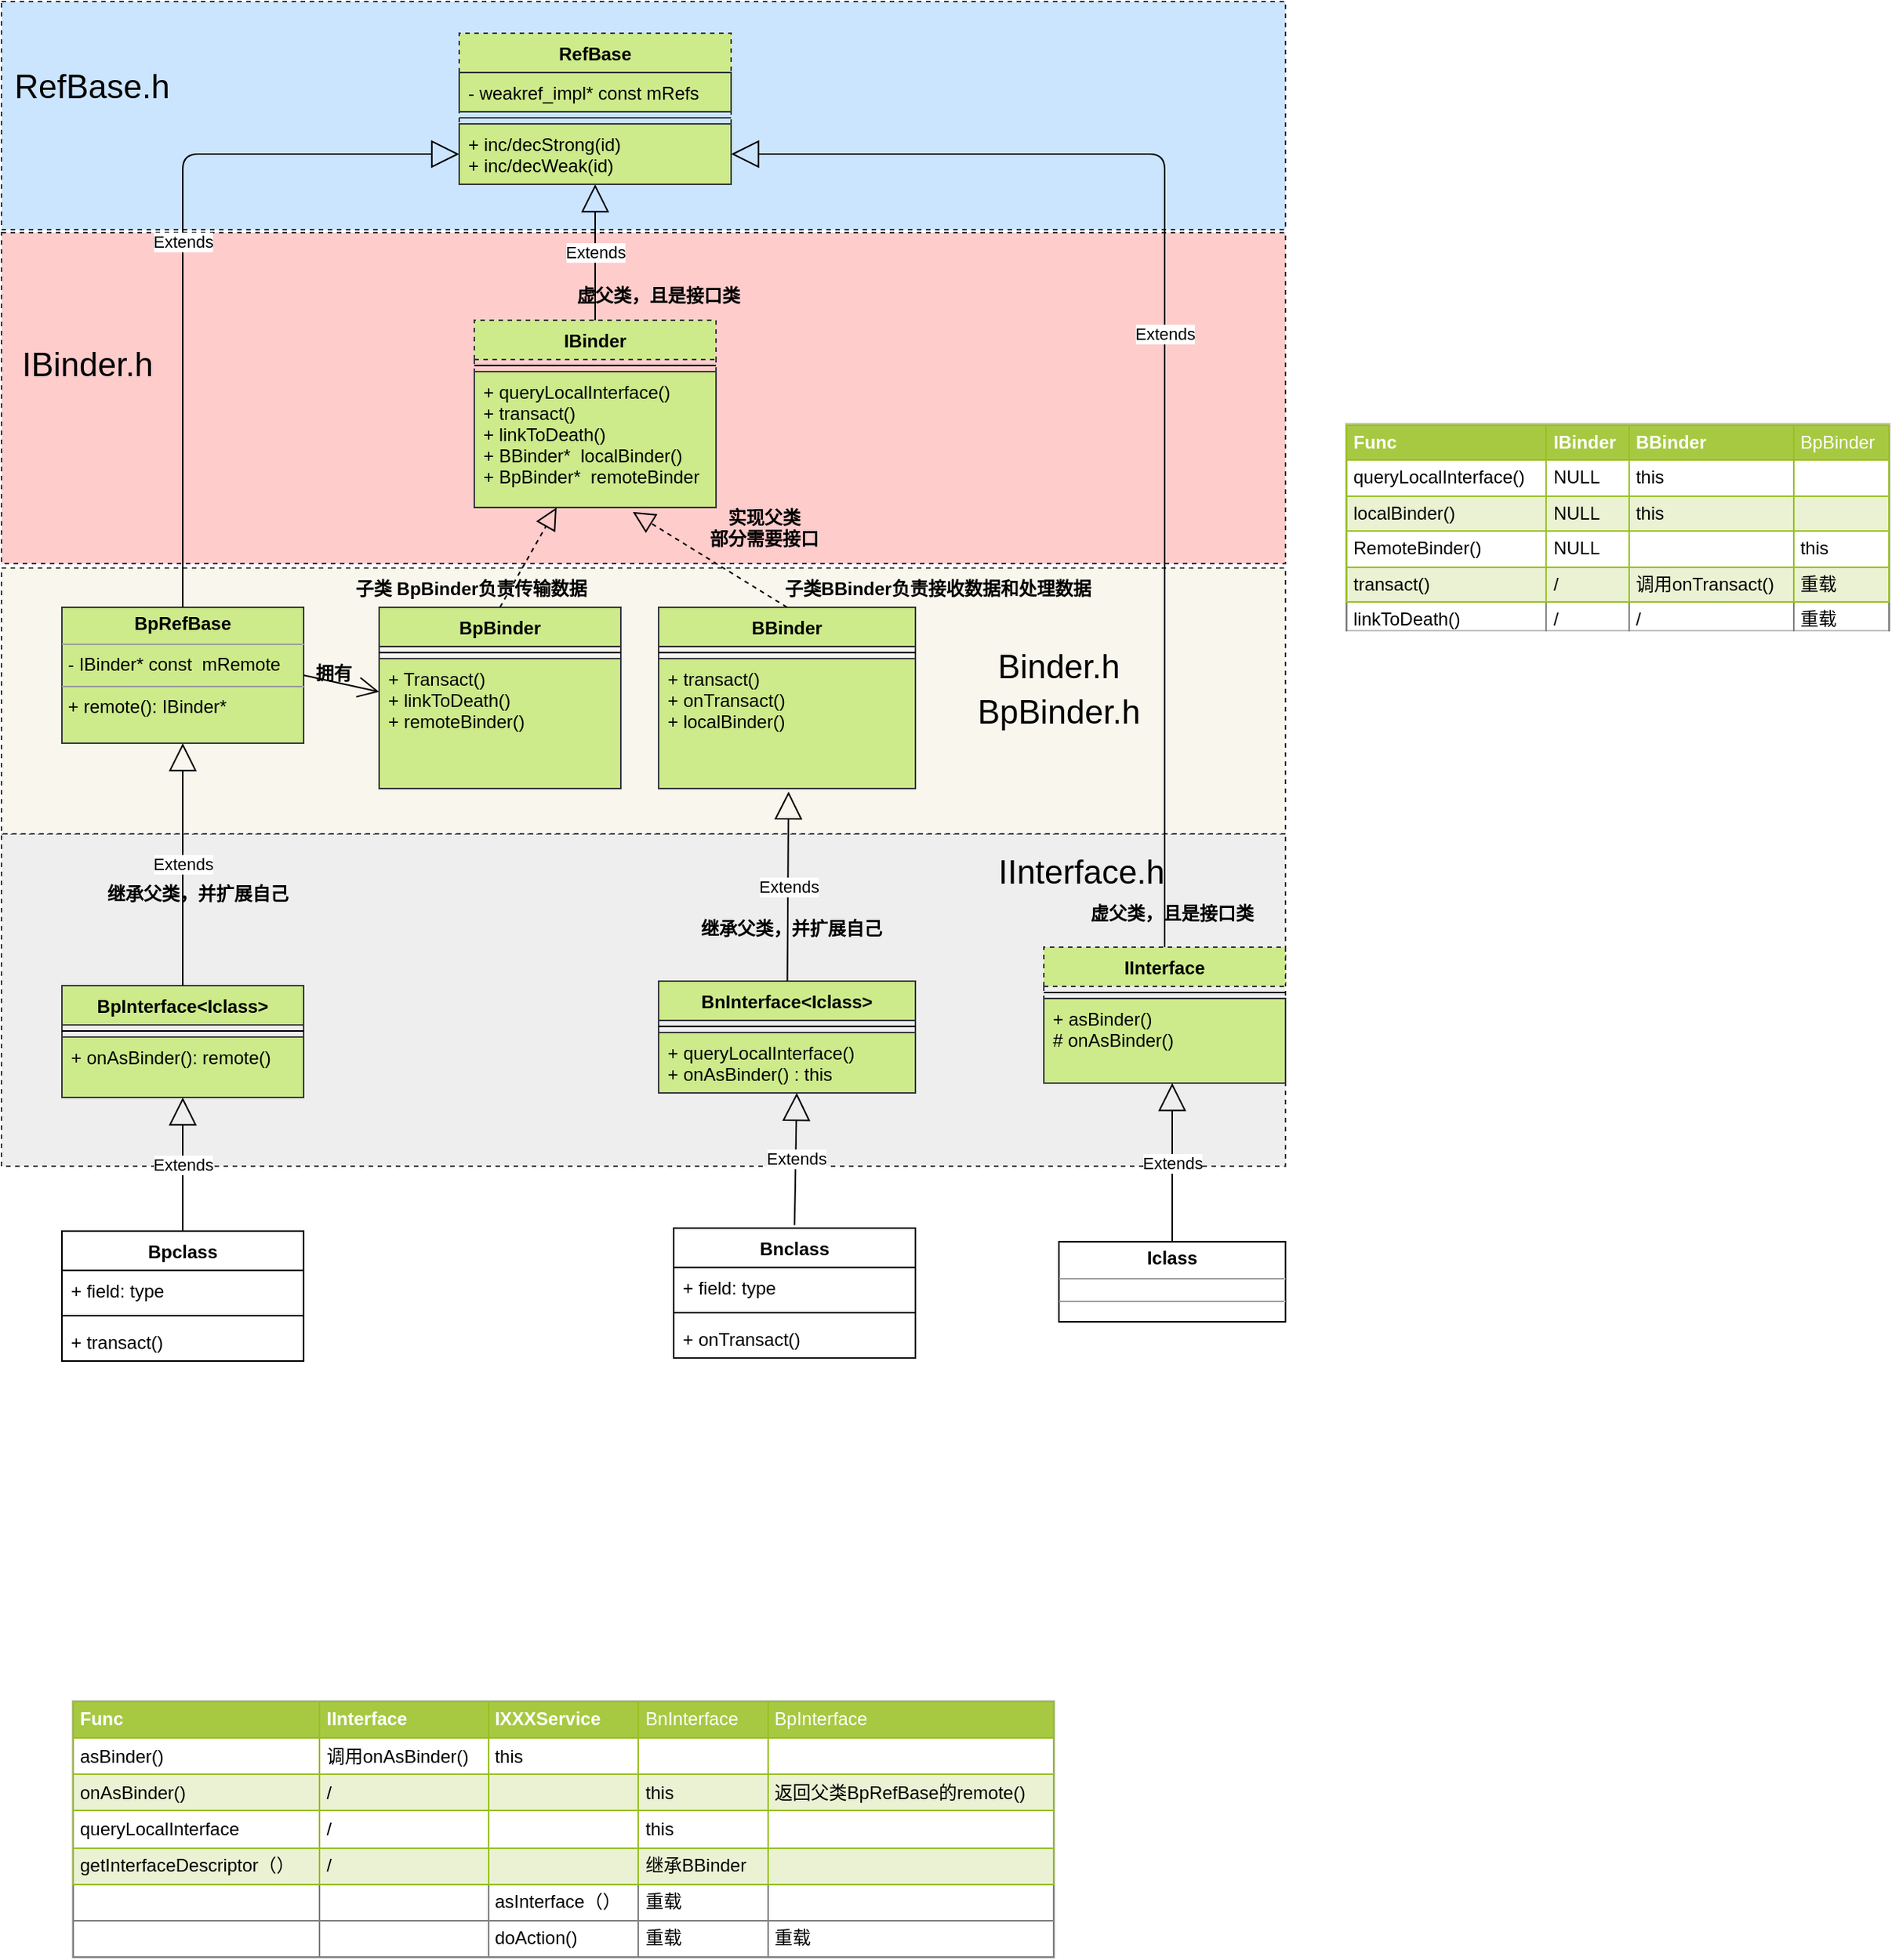 <mxfile version="10.7.5" type="github"><diagram id="XoV3vyDaCqy8AsBaV7ED" name="Page-1"><mxGraphModel dx="1394" dy="1815" grid="1" gridSize="10" guides="1" tooltips="1" connect="1" arrows="1" fold="1" page="1" pageScale="1" pageWidth="850" pageHeight="1100" math="0" shadow="0"><root><mxCell id="0"/><mxCell id="1" parent="0"/><mxCell id="CPsG9SEY5jyk_iXfo9My-9" value="" style="rounded=0;whiteSpace=wrap;html=1;dashed=1;fillColor=#eeeeee;strokeColor=#36393d;" vertex="1" parent="1"><mxGeometry y="310" width="850" height="220" as="geometry"/></mxCell><mxCell id="CPsG9SEY5jyk_iXfo9My-1" value="" style="rounded=0;whiteSpace=wrap;html=1;dashed=1;fillColor=#f9f7ed;strokeColor=#36393d;" vertex="1" parent="1"><mxGeometry y="134" width="850" height="176" as="geometry"/></mxCell><mxCell id="U_8C0pxJ0CiSHhDWeCDq-96" value="" style="rounded=0;whiteSpace=wrap;html=1;dashed=1;fillColor=#ffcccc;strokeColor=#36393d;" parent="1" vertex="1"><mxGeometry y="-88" width="850" height="219" as="geometry"/></mxCell><mxCell id="U_8C0pxJ0CiSHhDWeCDq-94" value="" style="rounded=0;whiteSpace=wrap;html=1;dashed=1;fillColor=#cce5ff;strokeColor=#36393d;" parent="1" vertex="1"><mxGeometry y="-241" width="850" height="151" as="geometry"/></mxCell><mxCell id="U_8C0pxJ0CiSHhDWeCDq-1" value="IBinder" style="swimlane;fontStyle=1;align=center;verticalAlign=top;childLayout=stackLayout;horizontal=1;startSize=26;horizontalStack=0;resizeParent=1;resizeParentMax=0;resizeLast=0;collapsible=1;marginBottom=0;fillColor=#cdeb8b;strokeColor=#36393d;dashed=1;" parent="1" vertex="1"><mxGeometry x="313" y="-30" width="160" height="124" as="geometry"/></mxCell><mxCell id="U_8C0pxJ0CiSHhDWeCDq-2" value="" style="line;strokeWidth=1;fillColor=none;align=left;verticalAlign=middle;spacingTop=-1;spacingLeft=3;spacingRight=3;rotatable=0;labelPosition=right;points=[];portConstraint=eastwest;" parent="U_8C0pxJ0CiSHhDWeCDq-1" vertex="1"><mxGeometry y="26" width="160" height="8" as="geometry"/></mxCell><mxCell id="U_8C0pxJ0CiSHhDWeCDq-3" value="+ queryLocalInterface()&#10;+ transact()&#10;+ linkToDeath()&#10;+ BBinder*  localBinder()&#10;+ BpBinder*  remoteBinder" style="text;strokeColor=#36393d;fillColor=#cdeb8b;align=left;verticalAlign=top;spacingLeft=4;spacingRight=4;overflow=hidden;rotatable=0;points=[[0,0.5],[1,0.5]];portConstraint=eastwest;" parent="U_8C0pxJ0CiSHhDWeCDq-1" vertex="1"><mxGeometry y="34" width="160" height="90" as="geometry"/></mxCell><mxCell id="U_8C0pxJ0CiSHhDWeCDq-4" value="BpBinder" style="swimlane;fontStyle=1;align=center;verticalAlign=top;childLayout=stackLayout;horizontal=1;startSize=26;horizontalStack=0;resizeParent=1;resizeParentMax=0;resizeLast=0;collapsible=1;marginBottom=0;fillColor=#cdeb8b;strokeColor=#36393d;" parent="1" vertex="1"><mxGeometry x="250" y="160" width="160" height="120" as="geometry"/></mxCell><mxCell id="U_8C0pxJ0CiSHhDWeCDq-5" value="" style="line;strokeWidth=1;fillColor=none;align=left;verticalAlign=middle;spacingTop=-1;spacingLeft=3;spacingRight=3;rotatable=0;labelPosition=right;points=[];portConstraint=eastwest;" parent="U_8C0pxJ0CiSHhDWeCDq-4" vertex="1"><mxGeometry y="26" width="160" height="8" as="geometry"/></mxCell><mxCell id="U_8C0pxJ0CiSHhDWeCDq-6" value="+ Transact()&#10;+ linkToDeath()&#10;+ remoteBinder()&#10;" style="text;strokeColor=#36393d;fillColor=#cdeb8b;align=left;verticalAlign=top;spacingLeft=4;spacingRight=4;overflow=hidden;rotatable=0;points=[[0,0.5],[1,0.5]];portConstraint=eastwest;" parent="U_8C0pxJ0CiSHhDWeCDq-4" vertex="1"><mxGeometry y="34" width="160" height="86" as="geometry"/></mxCell><mxCell id="U_8C0pxJ0CiSHhDWeCDq-7" value="BBinder&#10;&#10;" style="swimlane;fontStyle=1;align=center;verticalAlign=top;childLayout=stackLayout;horizontal=1;startSize=26;horizontalStack=0;resizeParent=1;resizeParentMax=0;resizeLast=0;collapsible=1;marginBottom=0;fillColor=#cdeb8b;strokeColor=#36393d;" parent="1" vertex="1"><mxGeometry x="435" y="160" width="170" height="120" as="geometry"/></mxCell><mxCell id="U_8C0pxJ0CiSHhDWeCDq-8" value="" style="line;strokeWidth=1;fillColor=none;align=left;verticalAlign=middle;spacingTop=-1;spacingLeft=3;spacingRight=3;rotatable=0;labelPosition=right;points=[];portConstraint=eastwest;" parent="U_8C0pxJ0CiSHhDWeCDq-7" vertex="1"><mxGeometry y="26" width="170" height="8" as="geometry"/></mxCell><mxCell id="U_8C0pxJ0CiSHhDWeCDq-9" value="+ transact()&#10;+ onTransact()&#10;+ localBinder()&#10;" style="text;strokeColor=#36393d;fillColor=#cdeb8b;align=left;verticalAlign=top;spacingLeft=4;spacingRight=4;overflow=hidden;rotatable=0;points=[[0,0.5],[1,0.5]];portConstraint=eastwest;" parent="U_8C0pxJ0CiSHhDWeCDq-7" vertex="1"><mxGeometry y="34" width="170" height="86" as="geometry"/></mxCell><mxCell id="U_8C0pxJ0CiSHhDWeCDq-10" value="IInterface&#10;&#10;" style="swimlane;fontStyle=1;align=center;verticalAlign=top;childLayout=stackLayout;horizontal=1;startSize=26;horizontalStack=0;resizeParent=1;resizeParentMax=0;resizeLast=0;collapsible=1;marginBottom=0;fillColor=#cdeb8b;strokeColor=#36393d;dashed=1;" parent="1" vertex="1"><mxGeometry x="690" y="385" width="160" height="90" as="geometry"/></mxCell><mxCell id="U_8C0pxJ0CiSHhDWeCDq-11" value="" style="line;strokeWidth=1;fillColor=none;align=left;verticalAlign=middle;spacingTop=-1;spacingLeft=3;spacingRight=3;rotatable=0;labelPosition=right;points=[];portConstraint=eastwest;" parent="U_8C0pxJ0CiSHhDWeCDq-10" vertex="1"><mxGeometry y="26" width="160" height="8" as="geometry"/></mxCell><mxCell id="U_8C0pxJ0CiSHhDWeCDq-12" value="+ asBinder()&#10;# onAsBinder()&#10;" style="text;strokeColor=#36393d;fillColor=#cdeb8b;align=left;verticalAlign=top;spacingLeft=4;spacingRight=4;overflow=hidden;rotatable=0;points=[[0,0.5],[1,0.5]];portConstraint=eastwest;" parent="U_8C0pxJ0CiSHhDWeCDq-10" vertex="1"><mxGeometry y="34" width="160" height="56" as="geometry"/></mxCell><mxCell id="U_8C0pxJ0CiSHhDWeCDq-16" value="BnInterface&lt;Iclass&gt;" style="swimlane;fontStyle=1;align=center;verticalAlign=top;childLayout=stackLayout;horizontal=1;startSize=26;horizontalStack=0;resizeParent=1;resizeParentMax=0;resizeLast=0;collapsible=1;marginBottom=0;fillColor=#cdeb8b;strokeColor=#36393d;" parent="1" vertex="1"><mxGeometry x="435" y="407.5" width="170" height="74" as="geometry"/></mxCell><mxCell id="U_8C0pxJ0CiSHhDWeCDq-17" value="" style="line;strokeWidth=1;fillColor=none;align=left;verticalAlign=middle;spacingTop=-1;spacingLeft=3;spacingRight=3;rotatable=0;labelPosition=right;points=[];portConstraint=eastwest;" parent="U_8C0pxJ0CiSHhDWeCDq-16" vertex="1"><mxGeometry y="26" width="170" height="8" as="geometry"/></mxCell><mxCell id="U_8C0pxJ0CiSHhDWeCDq-18" value="+ queryLocalInterface()&#10;+ onAsBinder() : this" style="text;strokeColor=#36393d;fillColor=#cdeb8b;align=left;verticalAlign=top;spacingLeft=4;spacingRight=4;overflow=hidden;rotatable=0;points=[[0,0.5],[1,0.5]];portConstraint=eastwest;" parent="U_8C0pxJ0CiSHhDWeCDq-16" vertex="1"><mxGeometry y="34" width="170" height="40" as="geometry"/></mxCell><mxCell id="U_8C0pxJ0CiSHhDWeCDq-19" value="Extends" style="endArrow=block;endSize=16;endFill=0;html=1;entryX=0.506;entryY=1.023;entryDx=0;entryDy=0;entryPerimeter=0;" parent="1" source="U_8C0pxJ0CiSHhDWeCDq-16" target="U_8C0pxJ0CiSHhDWeCDq-9" edge="1"><mxGeometry width="160" relative="1" as="geometry"><mxPoint x="630" y="610" as="sourcePoint"/><mxPoint x="790" y="610" as="targetPoint"/></mxGeometry></mxCell><mxCell id="U_8C0pxJ0CiSHhDWeCDq-21" value="BpInterface&lt;Iclass&gt;" style="swimlane;fontStyle=1;align=center;verticalAlign=top;childLayout=stackLayout;horizontal=1;startSize=26;horizontalStack=0;resizeParent=1;resizeParentMax=0;resizeLast=0;collapsible=1;marginBottom=0;fillColor=#cdeb8b;strokeColor=#36393d;" parent="1" vertex="1"><mxGeometry x="40" y="410.5" width="160" height="74" as="geometry"/></mxCell><mxCell id="U_8C0pxJ0CiSHhDWeCDq-22" value="" style="line;strokeWidth=1;fillColor=none;align=left;verticalAlign=middle;spacingTop=-1;spacingLeft=3;spacingRight=3;rotatable=0;labelPosition=right;points=[];portConstraint=eastwest;" parent="U_8C0pxJ0CiSHhDWeCDq-21" vertex="1"><mxGeometry y="26" width="160" height="8" as="geometry"/></mxCell><mxCell id="U_8C0pxJ0CiSHhDWeCDq-24" value="+ onAsBinder(): remote()" style="text;strokeColor=#36393d;fillColor=#cdeb8b;align=left;verticalAlign=top;spacingLeft=4;spacingRight=4;overflow=hidden;rotatable=0;points=[[0,0.5],[1,0.5]];portConstraint=eastwest;" parent="U_8C0pxJ0CiSHhDWeCDq-21" vertex="1"><mxGeometry y="34" width="160" height="40" as="geometry"/></mxCell><mxCell id="U_8C0pxJ0CiSHhDWeCDq-25" value="&lt;p style=&quot;margin: 0px ; margin-top: 4px ; text-align: center&quot;&gt;&lt;b&gt;BpRefBase&lt;/b&gt;&lt;/p&gt;&lt;hr size=&quot;1&quot;&gt;&lt;p style=&quot;margin: 0px ; margin-left: 4px&quot;&gt;- IBinder* const&amp;nbsp; mRemote&lt;/p&gt;&lt;hr size=&quot;1&quot;&gt;&lt;p style=&quot;margin: 0px ; margin-left: 4px&quot;&gt;+ remote(): IBinder*&lt;/p&gt;" style="verticalAlign=top;align=left;overflow=fill;fontSize=12;fontFamily=Helvetica;html=1;fillColor=#cdeb8b;strokeColor=#36393d;" parent="1" vertex="1"><mxGeometry x="40" y="160" width="160" height="90" as="geometry"/></mxCell><mxCell id="U_8C0pxJ0CiSHhDWeCDq-26" value="Extends" style="endArrow=block;endSize=16;endFill=0;html=1;entryX=0.5;entryY=1;entryDx=0;entryDy=0;" parent="1" source="U_8C0pxJ0CiSHhDWeCDq-21" target="U_8C0pxJ0CiSHhDWeCDq-25" edge="1"><mxGeometry width="160" relative="1" as="geometry"><mxPoint x="40" y="560" as="sourcePoint"/><mxPoint x="200" y="560" as="targetPoint"/></mxGeometry></mxCell><mxCell id="U_8C0pxJ0CiSHhDWeCDq-37" value="Extends" style="endArrow=block;endSize=16;endFill=0;html=1;" parent="1" target="U_8C0pxJ0CiSHhDWeCDq-24" edge="1"><mxGeometry width="160" relative="1" as="geometry"><mxPoint x="120" y="572.5" as="sourcePoint"/><mxPoint x="230" y="780" as="targetPoint"/></mxGeometry></mxCell><mxCell id="U_8C0pxJ0CiSHhDWeCDq-38" value="Extends" style="endArrow=block;endSize=16;endFill=0;html=1;entryX=0.538;entryY=1;entryDx=0;entryDy=0;entryPerimeter=0;exitX=0.5;exitY=0;exitDx=0;exitDy=0;" parent="1" target="U_8C0pxJ0CiSHhDWeCDq-18" edge="1"><mxGeometry width="160" relative="1" as="geometry"><mxPoint x="525" y="569" as="sourcePoint"/><mxPoint x="680" y="610" as="targetPoint"/></mxGeometry></mxCell><mxCell id="U_8C0pxJ0CiSHhDWeCDq-39" value="Extends" style="endArrow=block;endSize=16;endFill=0;html=1;exitX=0.5;exitY=0;exitDx=0;exitDy=0;" parent="1" source="U_8C0pxJ0CiSHhDWeCDq-93" edge="1"><mxGeometry width="160" relative="1" as="geometry"><mxPoint x="840" y="573" as="sourcePoint"/><mxPoint x="775" y="475" as="targetPoint"/></mxGeometry></mxCell><mxCell id="U_8C0pxJ0CiSHhDWeCDq-40" value="" style="endArrow=open;endFill=1;endSize=12;html=1;entryX=0.875;entryY=1;entryDx=0;entryDy=0;entryPerimeter=0;exitX=1;exitY=0.5;exitDx=0;exitDy=0;" parent="1" source="U_8C0pxJ0CiSHhDWeCDq-25" target="U_8C0pxJ0CiSHhDWeCDq-50" edge="1"><mxGeometry width="160" relative="1" as="geometry"><mxPoint x="40" y="260" as="sourcePoint"/><mxPoint x="200" y="260" as="targetPoint"/></mxGeometry></mxCell><mxCell id="U_8C0pxJ0CiSHhDWeCDq-43" value="虚父类，且是接口类" style="text;align=center;fontStyle=1;verticalAlign=middle;spacingLeft=3;spacingRight=3;strokeColor=none;rotatable=0;points=[[0,0.5],[1,0.5]];portConstraint=eastwest;" parent="1" vertex="1"><mxGeometry x="395" y="-60" width="80" height="26" as="geometry"/></mxCell><mxCell id="U_8C0pxJ0CiSHhDWeCDq-44" value="子类 BpBinder负责传输数据" style="text;align=center;fontStyle=1;verticalAlign=middle;spacingLeft=3;spacingRight=3;strokeColor=none;rotatable=0;points=[[0,0.5],[1,0.5]];portConstraint=eastwest;" parent="1" vertex="1"><mxGeometry x="271" y="134" width="80" height="26" as="geometry"/></mxCell><mxCell id="U_8C0pxJ0CiSHhDWeCDq-45" value="子类BBinder负责接收数据和处理数据" style="text;align=center;fontStyle=1;verticalAlign=middle;spacingLeft=3;spacingRight=3;strokeColor=none;rotatable=0;points=[[0,0.5],[1,0.5]];portConstraint=eastwest;" parent="1" vertex="1"><mxGeometry x="580" y="134" width="80" height="26" as="geometry"/></mxCell><mxCell id="U_8C0pxJ0CiSHhDWeCDq-47" value="实现父类&#10;部分需要接口" style="text;align=center;fontStyle=1;verticalAlign=middle;spacingLeft=3;spacingRight=3;strokeColor=none;rotatable=0;points=[[0,0.5],[1,0.5]];portConstraint=eastwest;" parent="1" vertex="1"><mxGeometry x="465" y="94" width="80" height="26" as="geometry"/></mxCell><mxCell id="U_8C0pxJ0CiSHhDWeCDq-48" value="继承父类，并扩展自己" style="text;align=center;fontStyle=1;verticalAlign=middle;spacingLeft=3;spacingRight=3;strokeColor=none;rotatable=0;points=[[0,0.5],[1,0.5]];portConstraint=eastwest;" parent="1" vertex="1"><mxGeometry x="90" y="336" width="80" height="26" as="geometry"/></mxCell><mxCell id="U_8C0pxJ0CiSHhDWeCDq-49" value="继承父类，并扩展自己" style="text;align=center;fontStyle=1;verticalAlign=middle;spacingLeft=3;spacingRight=3;strokeColor=none;rotatable=0;points=[[0,0.5],[1,0.5]];portConstraint=eastwest;" parent="1" vertex="1"><mxGeometry x="483" y="359" width="80" height="26" as="geometry"/></mxCell><mxCell id="U_8C0pxJ0CiSHhDWeCDq-50" value="拥有" style="text;align=center;fontStyle=1;verticalAlign=middle;spacingLeft=3;spacingRight=3;strokeColor=none;rotatable=0;points=[[0,0.5],[1,0.5]];portConstraint=eastwest;" parent="1" vertex="1"><mxGeometry x="180" y="190" width="80" height="26" as="geometry"/></mxCell><mxCell id="U_8C0pxJ0CiSHhDWeCDq-51" value="虚父类，且是接口类" style="text;align=center;fontStyle=1;verticalAlign=middle;spacingLeft=3;spacingRight=3;strokeColor=none;rotatable=0;points=[[0,0.5],[1,0.5]];portConstraint=eastwest;" parent="1" vertex="1"><mxGeometry x="735" y="349" width="80" height="26" as="geometry"/></mxCell><mxCell id="U_8C0pxJ0CiSHhDWeCDq-52" value="&lt;table border=&quot;1&quot; width=&quot;100%&quot; cellpadding=&quot;4&quot; style=&quot;width: 100% ; height: 100% ; border-collapse: collapse&quot;&gt;&lt;tbody&gt;&lt;tr style=&quot;background-color: #a7c942 ; color: #ffffff ; border: 1px solid #98bf21&quot;&gt;&lt;th align=&quot;left&quot;&gt;Func&lt;/th&gt;&lt;th align=&quot;left&quot;&gt;IBinder&lt;/th&gt;&lt;th align=&quot;left&quot;&gt;BBinder&lt;/th&gt;&lt;td&gt;BpBinder&lt;/td&gt;&lt;/tr&gt;&lt;tr style=&quot;border: 1px solid #98bf21&quot;&gt;&lt;td&gt;queryLocalInterface()&lt;/td&gt;&lt;td&gt;NULL&lt;/td&gt;&lt;td&gt;this&lt;/td&gt;&lt;td&gt;&lt;br&gt;&lt;/td&gt;&lt;/tr&gt;&lt;tr style=&quot;background-color: #eaf2d3 ; border: 1px solid #98bf21&quot;&gt;&lt;td&gt;localBinder()&lt;/td&gt;&lt;td&gt;NULL&lt;/td&gt;&lt;td&gt;this&lt;/td&gt;&lt;td&gt;&lt;br&gt;&lt;/td&gt;&lt;/tr&gt;&lt;tr style=&quot;border: 1px solid #98bf21&quot;&gt;&lt;td&gt;RemoteBinder()&lt;/td&gt;&lt;td&gt;NULL&lt;/td&gt;&lt;td&gt;&lt;br&gt;&lt;/td&gt;&lt;td&gt;this&lt;/td&gt;&lt;/tr&gt;&lt;tr style=&quot;background-color: #eaf2d3 ; border: 1px solid #98bf21&quot;&gt;&lt;td&gt;transact()&lt;/td&gt;&lt;td&gt;/&lt;/td&gt;&lt;td&gt;调用onTransact()&lt;/td&gt;&lt;td&gt;重载&amp;nbsp;&lt;/td&gt;&lt;/tr&gt;&lt;tr&gt;&lt;td&gt;linkToDeath()&lt;/td&gt;&lt;td&gt;/&lt;/td&gt;&lt;td&gt;/&lt;/td&gt;&lt;td&gt;重载&lt;/td&gt;&lt;/tr&gt;&lt;/tbody&gt;&lt;/table&gt;" style="text;html=1;strokeColor=#c0c0c0;fillColor=#ffffff;overflow=fill;rounded=0;" parent="1" vertex="1"><mxGeometry x="890" y="38.5" width="360" height="137" as="geometry"/></mxCell><mxCell id="U_8C0pxJ0CiSHhDWeCDq-53" value="&lt;table border=&quot;1&quot; width=&quot;100%&quot; cellpadding=&quot;4&quot; style=&quot;width: 100% ; height: 100% ; border-collapse: collapse&quot;&gt;&lt;tbody&gt;&lt;tr style=&quot;background-color: #a7c942 ; color: #ffffff ; border: 1px solid #98bf21&quot;&gt;&lt;th align=&quot;left&quot;&gt;Func&lt;/th&gt;&lt;th align=&quot;left&quot;&gt;IInterface&lt;/th&gt;&lt;th align=&quot;left&quot;&gt;IXXXService&lt;/th&gt;&lt;td&gt;BnInterface&lt;/td&gt;&lt;td&gt;BpInterface&lt;/td&gt;&lt;/tr&gt;&lt;tr style=&quot;border: 1px solid #98bf21&quot;&gt;&lt;td&gt;asBinder()&lt;/td&gt;&lt;td&gt;调用onAsBinder()&lt;br&gt;&lt;/td&gt;&lt;td&gt;this&lt;/td&gt;&lt;td&gt;&lt;br&gt;&lt;/td&gt;&lt;td&gt;&lt;br&gt;&lt;/td&gt;&lt;/tr&gt;&lt;tr style=&quot;background-color: #eaf2d3 ; border: 1px solid #98bf21&quot;&gt;&lt;td&gt;onAsBinder()&lt;/td&gt;&lt;td&gt;/&lt;/td&gt;&lt;td&gt;&lt;br&gt;&lt;/td&gt;&lt;td&gt;this&lt;/td&gt;&lt;td&gt;返回父类BpRefBase的remote()&lt;br&gt;&lt;/td&gt;&lt;/tr&gt;&lt;tr style=&quot;border: 1px solid #98bf21&quot;&gt;&lt;td&gt;queryLocalInterface&lt;br&gt;&lt;/td&gt;&lt;td&gt;/&lt;/td&gt;&lt;td&gt;&lt;br&gt;&lt;/td&gt;&lt;td&gt;this&lt;/td&gt;&lt;td&gt;&lt;br&gt;&lt;/td&gt;&lt;/tr&gt;&lt;tr style=&quot;background-color: #eaf2d3 ; border: 1px solid #98bf21&quot;&gt;&lt;td&gt;getInterfaceDescriptor（）&lt;br&gt;&lt;/td&gt;&lt;td&gt;/&lt;/td&gt;&lt;td&gt;&lt;br&gt;&lt;/td&gt;&lt;td&gt;继承BBinder&amp;nbsp;&lt;/td&gt;&lt;td&gt;&lt;br&gt;&lt;/td&gt;&lt;/tr&gt;&lt;tr&gt;&lt;td&gt;&lt;br&gt;&lt;/td&gt;&lt;td&gt;&lt;br&gt;&lt;/td&gt;&lt;td&gt;asInterface（）&lt;br&gt;&lt;/td&gt;&lt;td&gt;重载&lt;/td&gt;&lt;td&gt;&lt;br&gt;&lt;/td&gt;&lt;/tr&gt;&lt;tr&gt;&lt;td&gt;&lt;br&gt;&lt;/td&gt;&lt;td&gt;&lt;br&gt;&lt;/td&gt;&lt;td&gt;doAction()&lt;/td&gt;&lt;td&gt;重载&lt;/td&gt;&lt;td&gt;重载&lt;/td&gt;&lt;/tr&gt;&lt;/tbody&gt;&lt;/table&gt;" style="text;html=1;strokeColor=#c0c0c0;fillColor=#ffffff;overflow=fill;rounded=0;" parent="1" vertex="1"><mxGeometry x="47" y="884" width="650" height="170" as="geometry"/></mxCell><mxCell id="U_8C0pxJ0CiSHhDWeCDq-59" value="Extends" style="endArrow=block;endSize=16;endFill=0;html=1;exitX=0.5;exitY=0;exitDx=0;exitDy=0;" parent="1" source="U_8C0pxJ0CiSHhDWeCDq-1" target="U_8C0pxJ0CiSHhDWeCDq-65" edge="1"><mxGeometry width="160" relative="1" as="geometry"><mxPoint x="380" y="30" as="sourcePoint"/><mxPoint x="380" y="-69" as="targetPoint"/></mxGeometry></mxCell><mxCell id="U_8C0pxJ0CiSHhDWeCDq-62" value="RefBase" style="swimlane;fontStyle=1;align=center;verticalAlign=top;childLayout=stackLayout;horizontal=1;startSize=26;horizontalStack=0;resizeParent=1;resizeParentMax=0;resizeLast=0;collapsible=1;marginBottom=0;dashed=1;fillColor=#cdeb8b;strokeColor=#36393d;" parent="1" vertex="1"><mxGeometry x="303" y="-220" width="180" height="100" as="geometry"/></mxCell><mxCell id="U_8C0pxJ0CiSHhDWeCDq-63" value="- weakref_impl* const mRefs" style="text;strokeColor=#36393d;fillColor=#cdeb8b;align=left;verticalAlign=top;spacingLeft=4;spacingRight=4;overflow=hidden;rotatable=0;points=[[0,0.5],[1,0.5]];portConstraint=eastwest;" parent="U_8C0pxJ0CiSHhDWeCDq-62" vertex="1"><mxGeometry y="26" width="180" height="26" as="geometry"/></mxCell><mxCell id="U_8C0pxJ0CiSHhDWeCDq-64" value="" style="line;strokeWidth=1;fillColor=#cdeb8b;align=left;verticalAlign=middle;spacingTop=-1;spacingLeft=3;spacingRight=3;rotatable=0;labelPosition=right;points=[];portConstraint=eastwest;strokeColor=#36393d;" parent="U_8C0pxJ0CiSHhDWeCDq-62" vertex="1"><mxGeometry y="52" width="180" height="8" as="geometry"/></mxCell><mxCell id="U_8C0pxJ0CiSHhDWeCDq-65" value="+ inc/decStrong(id)&#10;+ inc/decWeak(id)&#10;" style="text;strokeColor=#36393d;fillColor=#cdeb8b;align=left;verticalAlign=top;spacingLeft=4;spacingRight=4;overflow=hidden;rotatable=0;points=[[0,0.5],[1,0.5]];portConstraint=eastwest;" parent="U_8C0pxJ0CiSHhDWeCDq-62" vertex="1"><mxGeometry y="60" width="180" height="40" as="geometry"/></mxCell><mxCell id="U_8C0pxJ0CiSHhDWeCDq-68" value="" style="endArrow=block;dashed=1;endFill=0;endSize=12;html=1;exitX=0.5;exitY=0;exitDx=0;exitDy=0;" parent="1" source="U_8C0pxJ0CiSHhDWeCDq-4" target="U_8C0pxJ0CiSHhDWeCDq-3" edge="1"><mxGeometry width="160" relative="1" as="geometry"><mxPoint x="310" y="140" as="sourcePoint"/><mxPoint x="470" y="140" as="targetPoint"/></mxGeometry></mxCell><mxCell id="U_8C0pxJ0CiSHhDWeCDq-72" value="Extends" style="endArrow=block;endSize=16;endFill=0;html=1;exitX=0.5;exitY=0;exitDx=0;exitDy=0;edgeStyle=orthogonalEdgeStyle;" parent="1" source="U_8C0pxJ0CiSHhDWeCDq-10" target="U_8C0pxJ0CiSHhDWeCDq-65" edge="1"><mxGeometry width="160" relative="1" as="geometry"><mxPoint x="750" y="240" as="sourcePoint"/><mxPoint x="910" y="240" as="targetPoint"/><Array as="points"><mxPoint x="770" y="-140"/></Array></mxGeometry></mxCell><mxCell id="U_8C0pxJ0CiSHhDWeCDq-75" value="" style="endArrow=block;dashed=1;endFill=0;endSize=12;html=1;entryX=0.656;entryY=1.033;entryDx=0;entryDy=0;entryPerimeter=0;exitX=0.5;exitY=0;exitDx=0;exitDy=0;" parent="1" source="U_8C0pxJ0CiSHhDWeCDq-7" target="U_8C0pxJ0CiSHhDWeCDq-3" edge="1"><mxGeometry width="160" relative="1" as="geometry"><mxPoint x="410" y="320" as="sourcePoint"/><mxPoint x="570" y="320" as="targetPoint"/></mxGeometry></mxCell><mxCell id="U_8C0pxJ0CiSHhDWeCDq-79" value="Extends" style="endArrow=block;endSize=16;endFill=0;html=1;exitX=0.5;exitY=0;exitDx=0;exitDy=0;entryX=0;entryY=0.5;entryDx=0;entryDy=0;edgeStyle=orthogonalEdgeStyle;" parent="1" source="U_8C0pxJ0CiSHhDWeCDq-25" target="U_8C0pxJ0CiSHhDWeCDq-65" edge="1"><mxGeometry width="160" relative="1" as="geometry"><mxPoint x="110" y="80" as="sourcePoint"/><mxPoint x="270" y="80" as="targetPoint"/></mxGeometry></mxCell><mxCell id="U_8C0pxJ0CiSHhDWeCDq-84" value="Bnclass" style="swimlane;fontStyle=1;align=center;verticalAlign=top;childLayout=stackLayout;horizontal=1;startSize=26;horizontalStack=0;resizeParent=1;resizeParentMax=0;resizeLast=0;collapsible=1;marginBottom=0;" parent="1" vertex="1"><mxGeometry x="445" y="571" width="160" height="86" as="geometry"/></mxCell><mxCell id="U_8C0pxJ0CiSHhDWeCDq-85" value="+ field: type" style="text;strokeColor=none;fillColor=none;align=left;verticalAlign=top;spacingLeft=4;spacingRight=4;overflow=hidden;rotatable=0;points=[[0,0.5],[1,0.5]];portConstraint=eastwest;" parent="U_8C0pxJ0CiSHhDWeCDq-84" vertex="1"><mxGeometry y="26" width="160" height="26" as="geometry"/></mxCell><mxCell id="U_8C0pxJ0CiSHhDWeCDq-86" value="" style="line;strokeWidth=1;fillColor=none;align=left;verticalAlign=middle;spacingTop=-1;spacingLeft=3;spacingRight=3;rotatable=0;labelPosition=right;points=[];portConstraint=eastwest;" parent="U_8C0pxJ0CiSHhDWeCDq-84" vertex="1"><mxGeometry y="52" width="160" height="8" as="geometry"/></mxCell><mxCell id="U_8C0pxJ0CiSHhDWeCDq-87" value="+ onTransact()" style="text;strokeColor=none;fillColor=none;align=left;verticalAlign=top;spacingLeft=4;spacingRight=4;overflow=hidden;rotatable=0;points=[[0,0.5],[1,0.5]];portConstraint=eastwest;" parent="U_8C0pxJ0CiSHhDWeCDq-84" vertex="1"><mxGeometry y="60" width="160" height="26" as="geometry"/></mxCell><mxCell id="U_8C0pxJ0CiSHhDWeCDq-88" value="Bpclass" style="swimlane;fontStyle=1;align=center;verticalAlign=top;childLayout=stackLayout;horizontal=1;startSize=26;horizontalStack=0;resizeParent=1;resizeParentMax=0;resizeLast=0;collapsible=1;marginBottom=0;" parent="1" vertex="1"><mxGeometry x="40" y="573" width="160" height="86" as="geometry"/></mxCell><mxCell id="U_8C0pxJ0CiSHhDWeCDq-89" value="+ field: type" style="text;strokeColor=none;fillColor=none;align=left;verticalAlign=top;spacingLeft=4;spacingRight=4;overflow=hidden;rotatable=0;points=[[0,0.5],[1,0.5]];portConstraint=eastwest;" parent="U_8C0pxJ0CiSHhDWeCDq-88" vertex="1"><mxGeometry y="26" width="160" height="26" as="geometry"/></mxCell><mxCell id="U_8C0pxJ0CiSHhDWeCDq-90" value="" style="line;strokeWidth=1;fillColor=none;align=left;verticalAlign=middle;spacingTop=-1;spacingLeft=3;spacingRight=3;rotatable=0;labelPosition=right;points=[];portConstraint=eastwest;" parent="U_8C0pxJ0CiSHhDWeCDq-88" vertex="1"><mxGeometry y="52" width="160" height="8" as="geometry"/></mxCell><mxCell id="U_8C0pxJ0CiSHhDWeCDq-91" value="+ transact()" style="text;strokeColor=none;fillColor=none;align=left;verticalAlign=top;spacingLeft=4;spacingRight=4;overflow=hidden;rotatable=0;points=[[0,0.5],[1,0.5]];portConstraint=eastwest;" parent="U_8C0pxJ0CiSHhDWeCDq-88" vertex="1"><mxGeometry y="60" width="160" height="26" as="geometry"/></mxCell><mxCell id="U_8C0pxJ0CiSHhDWeCDq-93" value="&lt;p style=&quot;margin: 0px ; margin-top: 4px ; text-align: center&quot;&gt;&lt;b&gt;Iclass&lt;/b&gt;&lt;/p&gt;&lt;hr size=&quot;1&quot;&gt;&lt;div style=&quot;height: 2px&quot;&gt;&lt;/div&gt;&lt;hr size=&quot;1&quot;&gt;&lt;div style=&quot;height: 2px&quot;&gt;&lt;/div&gt;" style="verticalAlign=top;align=left;overflow=fill;fontSize=12;fontFamily=Helvetica;html=1;" parent="1" vertex="1"><mxGeometry x="700" y="580" width="150" height="53" as="geometry"/></mxCell><mxCell id="U_8C0pxJ0CiSHhDWeCDq-95" value="RefBase.h" style="text;html=1;strokeColor=none;fillColor=none;align=center;verticalAlign=middle;whiteSpace=wrap;rounded=0;dashed=1;fontSize=22;" parent="1" vertex="1"><mxGeometry x="40" y="-194" width="40" height="20" as="geometry"/></mxCell><mxCell id="U_8C0pxJ0CiSHhDWeCDq-97" value="IBinder.h" style="text;html=1;strokeColor=none;fillColor=none;align=center;verticalAlign=middle;whiteSpace=wrap;rounded=0;dashed=1;fontSize=22;" parent="1" vertex="1"><mxGeometry x="37" y="-10.5" width="40" height="20" as="geometry"/></mxCell><mxCell id="CPsG9SEY5jyk_iXfo9My-2" value="Binder.h" style="text;html=1;strokeColor=none;fillColor=none;align=center;verticalAlign=middle;whiteSpace=wrap;rounded=0;dashed=1;fontSize=22;" vertex="1" parent="1"><mxGeometry x="680" y="190" width="40" height="20" as="geometry"/></mxCell><mxCell id="CPsG9SEY5jyk_iXfo9My-3" value="BpBinder.h" style="text;html=1;strokeColor=none;fillColor=none;align=center;verticalAlign=middle;whiteSpace=wrap;rounded=0;dashed=1;fontSize=22;" vertex="1" parent="1"><mxGeometry x="680" y="220" width="40" height="20" as="geometry"/></mxCell><mxCell id="CPsG9SEY5jyk_iXfo9My-10" value="IInterface.h" style="text;html=1;strokeColor=none;fillColor=none;align=center;verticalAlign=middle;whiteSpace=wrap;rounded=0;dashed=1;fontSize=22;" vertex="1" parent="1"><mxGeometry x="695" y="326" width="40" height="20" as="geometry"/></mxCell></root></mxGraphModel></diagram></mxfile>